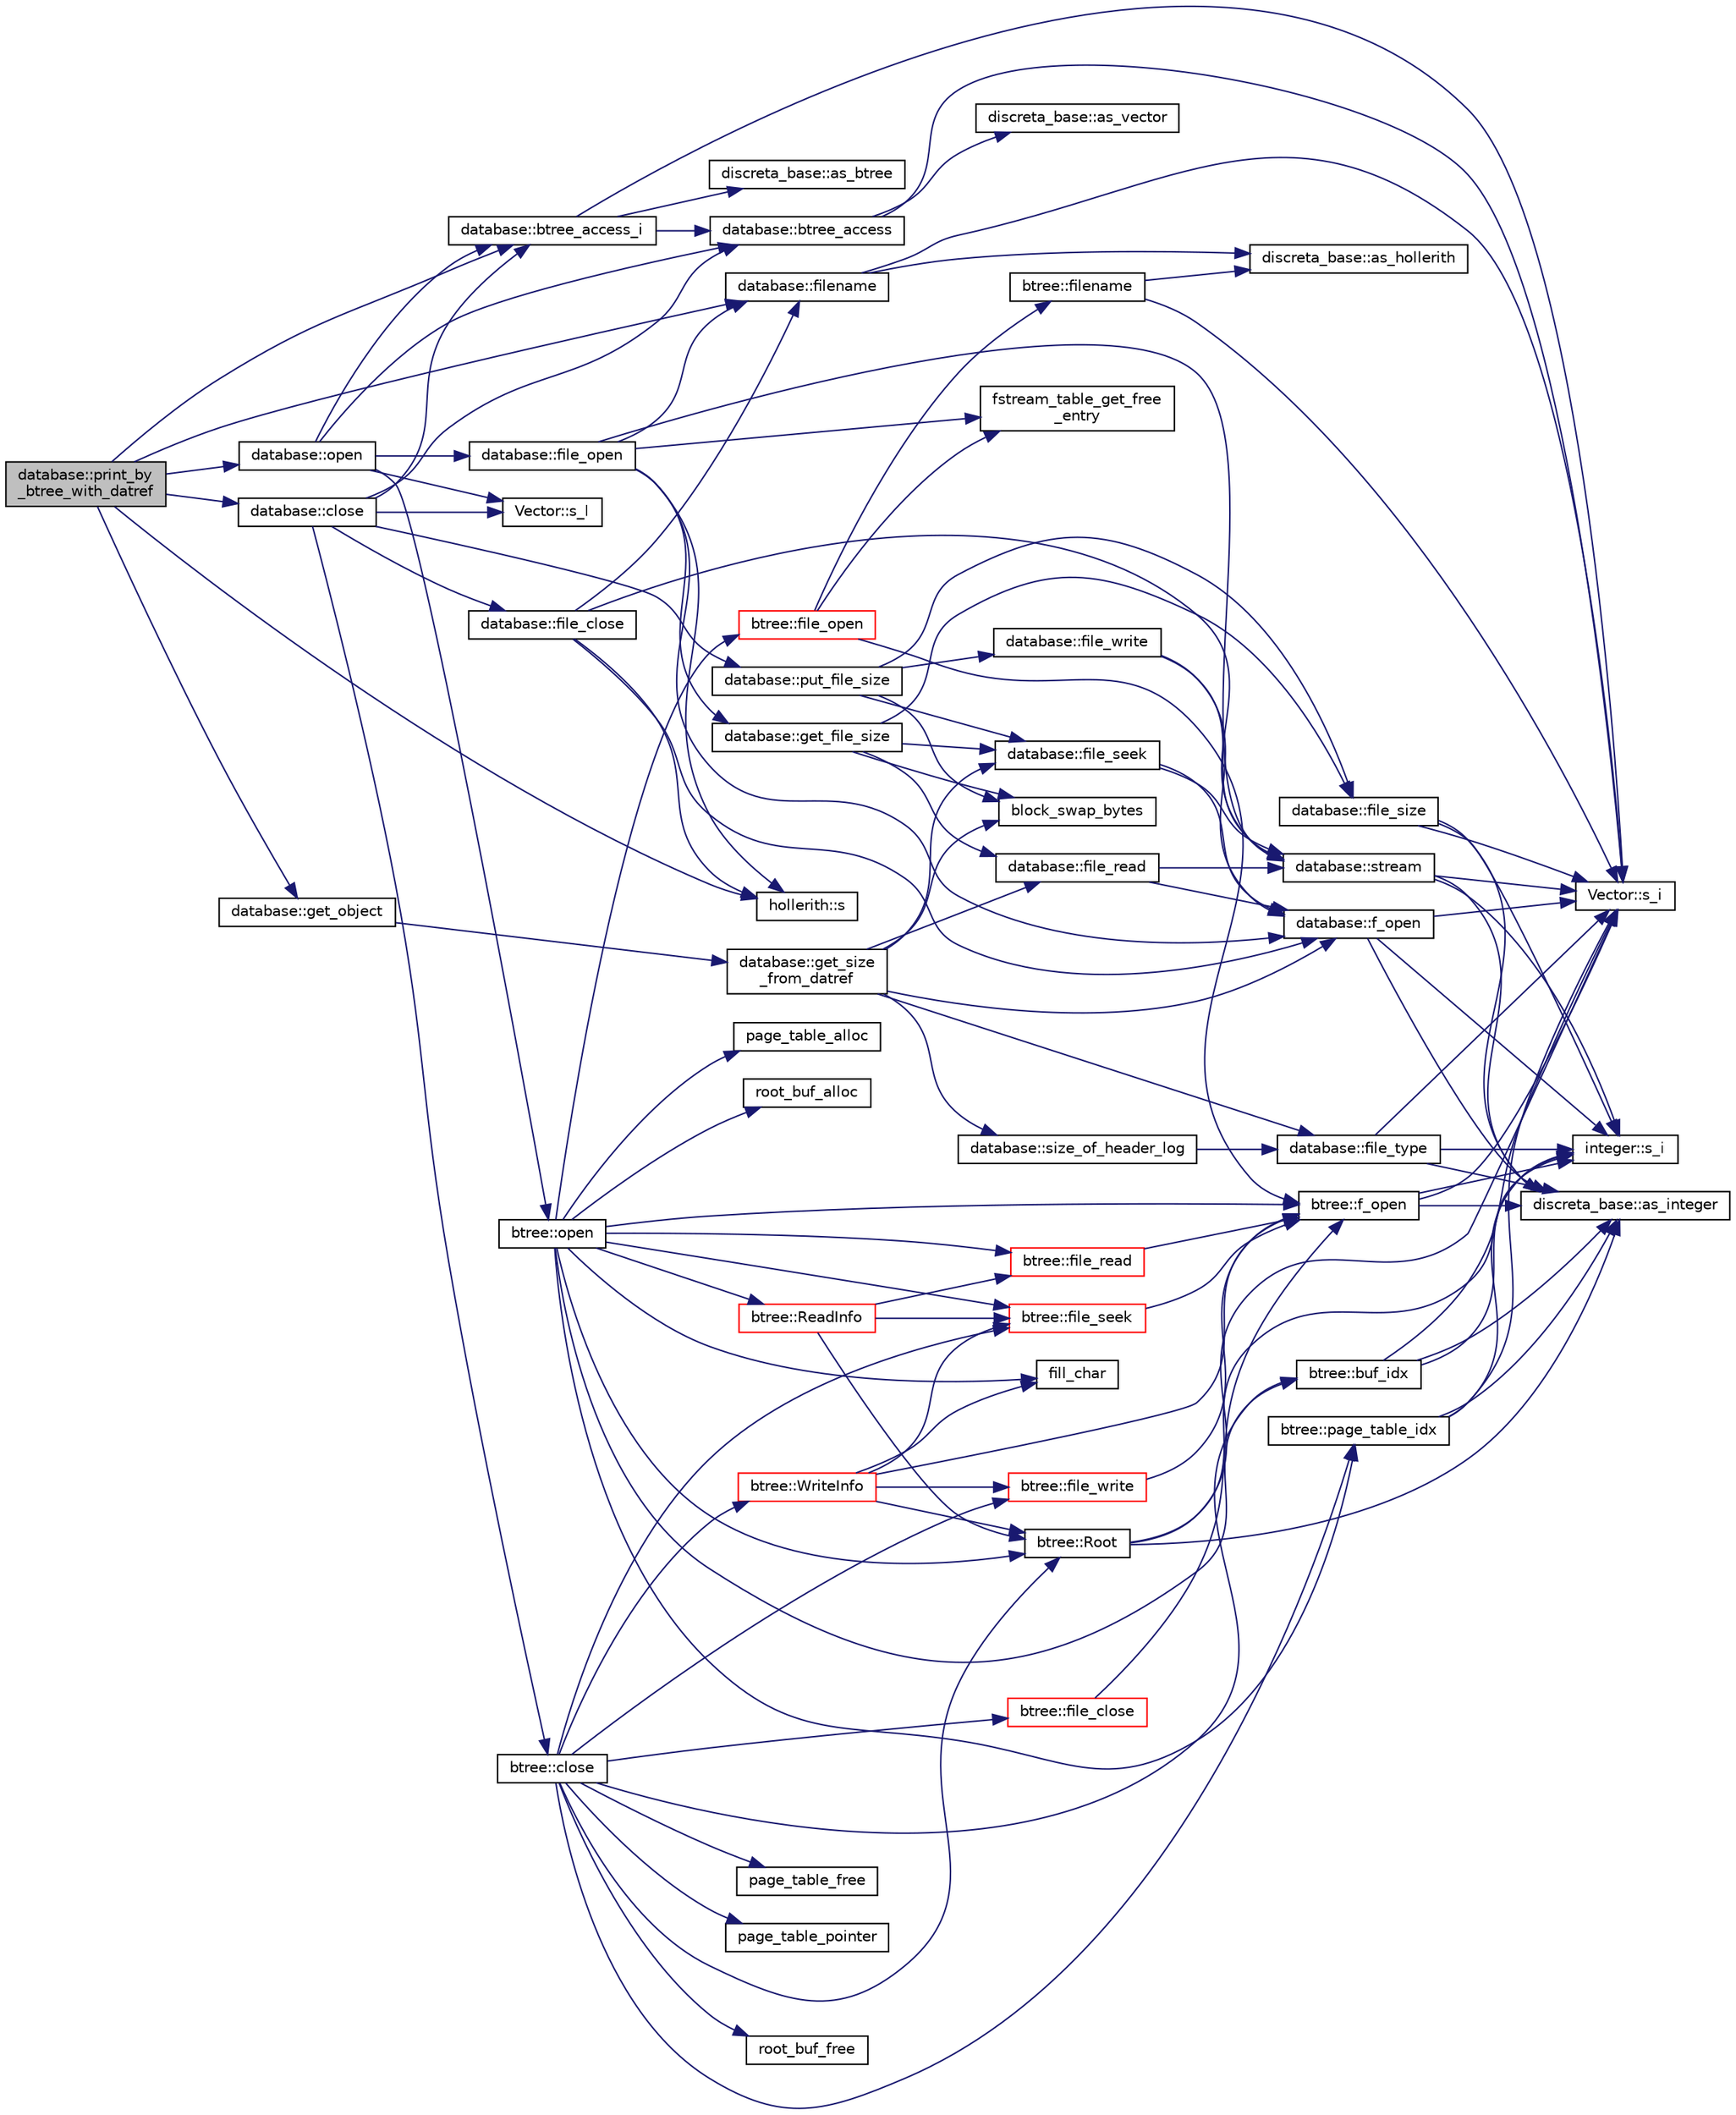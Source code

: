 digraph "database::print_by_btree_with_datref"
{
  edge [fontname="Helvetica",fontsize="10",labelfontname="Helvetica",labelfontsize="10"];
  node [fontname="Helvetica",fontsize="10",shape=record];
  rankdir="LR";
  Node2788 [label="database::print_by\l_btree_with_datref",height=0.2,width=0.4,color="black", fillcolor="grey75", style="filled", fontcolor="black"];
  Node2788 -> Node2789 [color="midnightblue",fontsize="10",style="solid",fontname="Helvetica"];
  Node2789 [label="database::btree_access_i",height=0.2,width=0.4,color="black", fillcolor="white", style="filled",URL="$db/d72/classdatabase.html#a215047d1b32b8bd54f91a7bdca168eee"];
  Node2789 -> Node2790 [color="midnightblue",fontsize="10",style="solid",fontname="Helvetica"];
  Node2790 [label="database::btree_access",height=0.2,width=0.4,color="black", fillcolor="white", style="filled",URL="$db/d72/classdatabase.html#a30109ba5488b06111439f887fc1ac499"];
  Node2790 -> Node2791 [color="midnightblue",fontsize="10",style="solid",fontname="Helvetica"];
  Node2791 [label="Vector::s_i",height=0.2,width=0.4,color="black", fillcolor="white", style="filled",URL="$d5/db2/class_vector.html#a1c4fe1752523df8119f70dd550244871"];
  Node2790 -> Node2792 [color="midnightblue",fontsize="10",style="solid",fontname="Helvetica"];
  Node2792 [label="discreta_base::as_vector",height=0.2,width=0.4,color="black", fillcolor="white", style="filled",URL="$d7/d71/classdiscreta__base.html#a7bdd6cae39c380b128ee9e17e42cf020"];
  Node2789 -> Node2791 [color="midnightblue",fontsize="10",style="solid",fontname="Helvetica"];
  Node2789 -> Node2793 [color="midnightblue",fontsize="10",style="solid",fontname="Helvetica"];
  Node2793 [label="discreta_base::as_btree",height=0.2,width=0.4,color="black", fillcolor="white", style="filled",URL="$d7/d71/classdiscreta__base.html#a78e76674cef2ec113c17989c11288778"];
  Node2788 -> Node2794 [color="midnightblue",fontsize="10",style="solid",fontname="Helvetica"];
  Node2794 [label="database::open",height=0.2,width=0.4,color="black", fillcolor="white", style="filled",URL="$db/d72/classdatabase.html#a65e8eccf98ecab4d55fb25bacaae6a19"];
  Node2794 -> Node2795 [color="midnightblue",fontsize="10",style="solid",fontname="Helvetica"];
  Node2795 [label="database::file_open",height=0.2,width=0.4,color="black", fillcolor="white", style="filled",URL="$db/d72/classdatabase.html#a33494febd887d058f862ef6001d4a044"];
  Node2795 -> Node2796 [color="midnightblue",fontsize="10",style="solid",fontname="Helvetica"];
  Node2796 [label="fstream_table_get_free\l_entry",height=0.2,width=0.4,color="black", fillcolor="white", style="filled",URL="$d8/d5a/btree_8_c.html#abcbcbf20417d165bbdd434e9457d7d56"];
  Node2795 -> Node2797 [color="midnightblue",fontsize="10",style="solid",fontname="Helvetica"];
  Node2797 [label="database::filename",height=0.2,width=0.4,color="black", fillcolor="white", style="filled",URL="$db/d72/classdatabase.html#a0d239d767658aca51abbea00148b8b2f"];
  Node2797 -> Node2791 [color="midnightblue",fontsize="10",style="solid",fontname="Helvetica"];
  Node2797 -> Node2798 [color="midnightblue",fontsize="10",style="solid",fontname="Helvetica"];
  Node2798 [label="discreta_base::as_hollerith",height=0.2,width=0.4,color="black", fillcolor="white", style="filled",URL="$d7/d71/classdiscreta__base.html#a3e66f82711f314710107e2f29e589690"];
  Node2795 -> Node2799 [color="midnightblue",fontsize="10",style="solid",fontname="Helvetica"];
  Node2799 [label="database::stream",height=0.2,width=0.4,color="black", fillcolor="white", style="filled",URL="$db/d72/classdatabase.html#a8b91f87e7cd92b8207cbc48edde9d69e"];
  Node2799 -> Node2791 [color="midnightblue",fontsize="10",style="solid",fontname="Helvetica"];
  Node2799 -> Node2800 [color="midnightblue",fontsize="10",style="solid",fontname="Helvetica"];
  Node2800 [label="discreta_base::as_integer",height=0.2,width=0.4,color="black", fillcolor="white", style="filled",URL="$d7/d71/classdiscreta__base.html#a00d7691eaf874fd283d942692fe8dd26"];
  Node2799 -> Node2801 [color="midnightblue",fontsize="10",style="solid",fontname="Helvetica"];
  Node2801 [label="integer::s_i",height=0.2,width=0.4,color="black", fillcolor="white", style="filled",URL="$d0/de5/classinteger.html#adf28e9f94d4c844adaa950deeb80b904"];
  Node2795 -> Node2802 [color="midnightblue",fontsize="10",style="solid",fontname="Helvetica"];
  Node2802 [label="database::f_open",height=0.2,width=0.4,color="black", fillcolor="white", style="filled",URL="$db/d72/classdatabase.html#a2cac52c70b09d1a6771bddab2220b3e7"];
  Node2802 -> Node2791 [color="midnightblue",fontsize="10",style="solid",fontname="Helvetica"];
  Node2802 -> Node2800 [color="midnightblue",fontsize="10",style="solid",fontname="Helvetica"];
  Node2802 -> Node2801 [color="midnightblue",fontsize="10",style="solid",fontname="Helvetica"];
  Node2795 -> Node2803 [color="midnightblue",fontsize="10",style="solid",fontname="Helvetica"];
  Node2803 [label="database::get_file_size",height=0.2,width=0.4,color="black", fillcolor="white", style="filled",URL="$db/d72/classdatabase.html#a3f59b9585dfaa4c0f45c00388a128aaf"];
  Node2803 -> Node2804 [color="midnightblue",fontsize="10",style="solid",fontname="Helvetica"];
  Node2804 [label="database::file_seek",height=0.2,width=0.4,color="black", fillcolor="white", style="filled",URL="$db/d72/classdatabase.html#a67ff377651f4ac089241ebff60e17ed6"];
  Node2804 -> Node2802 [color="midnightblue",fontsize="10",style="solid",fontname="Helvetica"];
  Node2804 -> Node2799 [color="midnightblue",fontsize="10",style="solid",fontname="Helvetica"];
  Node2803 -> Node2805 [color="midnightblue",fontsize="10",style="solid",fontname="Helvetica"];
  Node2805 [label="database::file_read",height=0.2,width=0.4,color="black", fillcolor="white", style="filled",URL="$db/d72/classdatabase.html#ac743549af82d694be57c5a120987ed37"];
  Node2805 -> Node2802 [color="midnightblue",fontsize="10",style="solid",fontname="Helvetica"];
  Node2805 -> Node2799 [color="midnightblue",fontsize="10",style="solid",fontname="Helvetica"];
  Node2803 -> Node2806 [color="midnightblue",fontsize="10",style="solid",fontname="Helvetica"];
  Node2806 [label="block_swap_bytes",height=0.2,width=0.4,color="black", fillcolor="white", style="filled",URL="$d5/db4/io__and__os_8h.html#a55c0738dadea7a508621f4af1e9ff8f3"];
  Node2803 -> Node2807 [color="midnightblue",fontsize="10",style="solid",fontname="Helvetica"];
  Node2807 [label="database::file_size",height=0.2,width=0.4,color="black", fillcolor="white", style="filled",URL="$db/d72/classdatabase.html#a8547ac1fa93cdcd8ec464cac1ec24c5d"];
  Node2807 -> Node2791 [color="midnightblue",fontsize="10",style="solid",fontname="Helvetica"];
  Node2807 -> Node2800 [color="midnightblue",fontsize="10",style="solid",fontname="Helvetica"];
  Node2807 -> Node2801 [color="midnightblue",fontsize="10",style="solid",fontname="Helvetica"];
  Node2795 -> Node2808 [color="midnightblue",fontsize="10",style="solid",fontname="Helvetica"];
  Node2808 [label="hollerith::s",height=0.2,width=0.4,color="black", fillcolor="white", style="filled",URL="$d8/d99/classhollerith.html#af61fce2d06f211b25fe3838e4dfee77a"];
  Node2794 -> Node2790 [color="midnightblue",fontsize="10",style="solid",fontname="Helvetica"];
  Node2794 -> Node2809 [color="midnightblue",fontsize="10",style="solid",fontname="Helvetica"];
  Node2809 [label="Vector::s_l",height=0.2,width=0.4,color="black", fillcolor="white", style="filled",URL="$d5/db2/class_vector.html#ad2dc082288f858d22a528832289e0704"];
  Node2794 -> Node2789 [color="midnightblue",fontsize="10",style="solid",fontname="Helvetica"];
  Node2794 -> Node2810 [color="midnightblue",fontsize="10",style="solid",fontname="Helvetica"];
  Node2810 [label="btree::open",height=0.2,width=0.4,color="black", fillcolor="white", style="filled",URL="$dd/db0/classbtree.html#a3e718949f1be6057839463292a60297a"];
  Node2810 -> Node2811 [color="midnightblue",fontsize="10",style="solid",fontname="Helvetica"];
  Node2811 [label="btree::f_open",height=0.2,width=0.4,color="black", fillcolor="white", style="filled",URL="$dd/db0/classbtree.html#a192d74607f02ea8e0ad631d6e6fd6704"];
  Node2811 -> Node2791 [color="midnightblue",fontsize="10",style="solid",fontname="Helvetica"];
  Node2811 -> Node2800 [color="midnightblue",fontsize="10",style="solid",fontname="Helvetica"];
  Node2811 -> Node2801 [color="midnightblue",fontsize="10",style="solid",fontname="Helvetica"];
  Node2810 -> Node2812 [color="midnightblue",fontsize="10",style="solid",fontname="Helvetica"];
  Node2812 [label="btree::file_open",height=0.2,width=0.4,color="red", fillcolor="white", style="filled",URL="$dd/db0/classbtree.html#a17544d63a6ebcf6315a500af3d4e3837"];
  Node2812 -> Node2796 [color="midnightblue",fontsize="10",style="solid",fontname="Helvetica"];
  Node2812 -> Node2813 [color="midnightblue",fontsize="10",style="solid",fontname="Helvetica"];
  Node2813 [label="btree::filename",height=0.2,width=0.4,color="black", fillcolor="white", style="filled",URL="$dd/db0/classbtree.html#ac15638387eb5a165403b8f73d584fe5a"];
  Node2813 -> Node2791 [color="midnightblue",fontsize="10",style="solid",fontname="Helvetica"];
  Node2813 -> Node2798 [color="midnightblue",fontsize="10",style="solid",fontname="Helvetica"];
  Node2812 -> Node2811 [color="midnightblue",fontsize="10",style="solid",fontname="Helvetica"];
  Node2810 -> Node2815 [color="midnightblue",fontsize="10",style="solid",fontname="Helvetica"];
  Node2815 [label="btree::buf_idx",height=0.2,width=0.4,color="black", fillcolor="white", style="filled",URL="$dd/db0/classbtree.html#a6a928fc93c93d8b5a83ad1ba699b453e"];
  Node2815 -> Node2791 [color="midnightblue",fontsize="10",style="solid",fontname="Helvetica"];
  Node2815 -> Node2800 [color="midnightblue",fontsize="10",style="solid",fontname="Helvetica"];
  Node2815 -> Node2801 [color="midnightblue",fontsize="10",style="solid",fontname="Helvetica"];
  Node2810 -> Node2816 [color="midnightblue",fontsize="10",style="solid",fontname="Helvetica"];
  Node2816 [label="root_buf_alloc",height=0.2,width=0.4,color="black", fillcolor="white", style="filled",URL="$d8/d5a/btree_8_c.html#adaf8ad4d29fb934114aac1785476c237"];
  Node2810 -> Node2817 [color="midnightblue",fontsize="10",style="solid",fontname="Helvetica"];
  Node2817 [label="fill_char",height=0.2,width=0.4,color="black", fillcolor="white", style="filled",URL="$d9/d60/discreta_8h.html#a0429f5462bfcfd509d83bc1f7ebfc818"];
  Node2810 -> Node2818 [color="midnightblue",fontsize="10",style="solid",fontname="Helvetica"];
  Node2818 [label="btree::page_table_idx",height=0.2,width=0.4,color="black", fillcolor="white", style="filled",URL="$dd/db0/classbtree.html#abc6a6f309e4c61cb5a7f4c4a248d384d"];
  Node2818 -> Node2791 [color="midnightblue",fontsize="10",style="solid",fontname="Helvetica"];
  Node2818 -> Node2800 [color="midnightblue",fontsize="10",style="solid",fontname="Helvetica"];
  Node2818 -> Node2801 [color="midnightblue",fontsize="10",style="solid",fontname="Helvetica"];
  Node2810 -> Node2819 [color="midnightblue",fontsize="10",style="solid",fontname="Helvetica"];
  Node2819 [label="page_table_alloc",height=0.2,width=0.4,color="black", fillcolor="white", style="filled",URL="$d9/d60/discreta_8h.html#afbb04bcc679aa004c0bc9e0f34c7bf4c"];
  Node2810 -> Node2820 [color="midnightblue",fontsize="10",style="solid",fontname="Helvetica"];
  Node2820 [label="btree::ReadInfo",height=0.2,width=0.4,color="red", fillcolor="white", style="filled",URL="$dd/db0/classbtree.html#a482ac8e066ebb0c408b3cc92fc08258c"];
  Node2820 -> Node2821 [color="midnightblue",fontsize="10",style="solid",fontname="Helvetica"];
  Node2821 [label="btree::file_seek",height=0.2,width=0.4,color="red", fillcolor="white", style="filled",URL="$dd/db0/classbtree.html#a829c985973c7c164fda2d81398e13504"];
  Node2821 -> Node2811 [color="midnightblue",fontsize="10",style="solid",fontname="Helvetica"];
  Node2820 -> Node2822 [color="midnightblue",fontsize="10",style="solid",fontname="Helvetica"];
  Node2822 [label="btree::file_read",height=0.2,width=0.4,color="red", fillcolor="white", style="filled",URL="$dd/db0/classbtree.html#ab0b9bbc01c3d3836048934e90aec5f6c"];
  Node2822 -> Node2811 [color="midnightblue",fontsize="10",style="solid",fontname="Helvetica"];
  Node2820 -> Node2825 [color="midnightblue",fontsize="10",style="solid",fontname="Helvetica"];
  Node2825 [label="btree::Root",height=0.2,width=0.4,color="black", fillcolor="white", style="filled",URL="$dd/db0/classbtree.html#a2fd65be715ab94bf4a764c4f582a642b"];
  Node2825 -> Node2791 [color="midnightblue",fontsize="10",style="solid",fontname="Helvetica"];
  Node2825 -> Node2800 [color="midnightblue",fontsize="10",style="solid",fontname="Helvetica"];
  Node2825 -> Node2801 [color="midnightblue",fontsize="10",style="solid",fontname="Helvetica"];
  Node2810 -> Node2825 [color="midnightblue",fontsize="10",style="solid",fontname="Helvetica"];
  Node2810 -> Node2821 [color="midnightblue",fontsize="10",style="solid",fontname="Helvetica"];
  Node2810 -> Node2822 [color="midnightblue",fontsize="10",style="solid",fontname="Helvetica"];
  Node2788 -> Node2797 [color="midnightblue",fontsize="10",style="solid",fontname="Helvetica"];
  Node2788 -> Node2808 [color="midnightblue",fontsize="10",style="solid",fontname="Helvetica"];
  Node2788 -> Node2826 [color="midnightblue",fontsize="10",style="solid",fontname="Helvetica"];
  Node2826 [label="database::get_object",height=0.2,width=0.4,color="black", fillcolor="white", style="filled",URL="$db/d72/classdatabase.html#a2f58ec1301addabc2fb6544038e108c6"];
  Node2826 -> Node2827 [color="midnightblue",fontsize="10",style="solid",fontname="Helvetica"];
  Node2827 [label="database::get_size\l_from_datref",height=0.2,width=0.4,color="black", fillcolor="white", style="filled",URL="$db/d72/classdatabase.html#ae71e4c19b07a2d67682fbd4b069e9a7e"];
  Node2827 -> Node2802 [color="midnightblue",fontsize="10",style="solid",fontname="Helvetica"];
  Node2827 -> Node2828 [color="midnightblue",fontsize="10",style="solid",fontname="Helvetica"];
  Node2828 [label="database::file_type",height=0.2,width=0.4,color="black", fillcolor="white", style="filled",URL="$db/d72/classdatabase.html#a9dce80d625548b03b8317641b674cd9b"];
  Node2828 -> Node2791 [color="midnightblue",fontsize="10",style="solid",fontname="Helvetica"];
  Node2828 -> Node2800 [color="midnightblue",fontsize="10",style="solid",fontname="Helvetica"];
  Node2828 -> Node2801 [color="midnightblue",fontsize="10",style="solid",fontname="Helvetica"];
  Node2827 -> Node2804 [color="midnightblue",fontsize="10",style="solid",fontname="Helvetica"];
  Node2827 -> Node2829 [color="midnightblue",fontsize="10",style="solid",fontname="Helvetica"];
  Node2829 [label="database::size_of_header_log",height=0.2,width=0.4,color="black", fillcolor="white", style="filled",URL="$db/d72/classdatabase.html#a2ed2d1231bc36e5267f6a8bac422738d"];
  Node2829 -> Node2828 [color="midnightblue",fontsize="10",style="solid",fontname="Helvetica"];
  Node2827 -> Node2805 [color="midnightblue",fontsize="10",style="solid",fontname="Helvetica"];
  Node2827 -> Node2806 [color="midnightblue",fontsize="10",style="solid",fontname="Helvetica"];
  Node2788 -> Node2830 [color="midnightblue",fontsize="10",style="solid",fontname="Helvetica"];
  Node2830 [label="database::close",height=0.2,width=0.4,color="black", fillcolor="white", style="filled",URL="$db/d72/classdatabase.html#acdc74d15f711cab1c165989723d45caf"];
  Node2830 -> Node2831 [color="midnightblue",fontsize="10",style="solid",fontname="Helvetica"];
  Node2831 [label="database::put_file_size",height=0.2,width=0.4,color="black", fillcolor="white", style="filled",URL="$db/d72/classdatabase.html#a3490df2b9feac3d2cfab8a5d00033ab4"];
  Node2831 -> Node2804 [color="midnightblue",fontsize="10",style="solid",fontname="Helvetica"];
  Node2831 -> Node2807 [color="midnightblue",fontsize="10",style="solid",fontname="Helvetica"];
  Node2831 -> Node2806 [color="midnightblue",fontsize="10",style="solid",fontname="Helvetica"];
  Node2831 -> Node2832 [color="midnightblue",fontsize="10",style="solid",fontname="Helvetica"];
  Node2832 [label="database::file_write",height=0.2,width=0.4,color="black", fillcolor="white", style="filled",URL="$db/d72/classdatabase.html#a42d32ba51ad8ccd2a0adfd1a147f6230"];
  Node2832 -> Node2802 [color="midnightblue",fontsize="10",style="solid",fontname="Helvetica"];
  Node2832 -> Node2799 [color="midnightblue",fontsize="10",style="solid",fontname="Helvetica"];
  Node2830 -> Node2833 [color="midnightblue",fontsize="10",style="solid",fontname="Helvetica"];
  Node2833 [label="database::file_close",height=0.2,width=0.4,color="black", fillcolor="white", style="filled",URL="$db/d72/classdatabase.html#a2c40bcffaf69fb166b6ac1bafee50baf"];
  Node2833 -> Node2799 [color="midnightblue",fontsize="10",style="solid",fontname="Helvetica"];
  Node2833 -> Node2802 [color="midnightblue",fontsize="10",style="solid",fontname="Helvetica"];
  Node2833 -> Node2797 [color="midnightblue",fontsize="10",style="solid",fontname="Helvetica"];
  Node2833 -> Node2808 [color="midnightblue",fontsize="10",style="solid",fontname="Helvetica"];
  Node2830 -> Node2790 [color="midnightblue",fontsize="10",style="solid",fontname="Helvetica"];
  Node2830 -> Node2809 [color="midnightblue",fontsize="10",style="solid",fontname="Helvetica"];
  Node2830 -> Node2789 [color="midnightblue",fontsize="10",style="solid",fontname="Helvetica"];
  Node2830 -> Node2834 [color="midnightblue",fontsize="10",style="solid",fontname="Helvetica"];
  Node2834 [label="btree::close",height=0.2,width=0.4,color="black", fillcolor="white", style="filled",URL="$dd/db0/classbtree.html#acdd59b8696e09dc1c76356902fb35cbd"];
  Node2834 -> Node2815 [color="midnightblue",fontsize="10",style="solid",fontname="Helvetica"];
  Node2834 -> Node2821 [color="midnightblue",fontsize="10",style="solid",fontname="Helvetica"];
  Node2834 -> Node2825 [color="midnightblue",fontsize="10",style="solid",fontname="Helvetica"];
  Node2834 -> Node2835 [color="midnightblue",fontsize="10",style="solid",fontname="Helvetica"];
  Node2835 [label="btree::file_write",height=0.2,width=0.4,color="red", fillcolor="white", style="filled",URL="$dd/db0/classbtree.html#ae5d8a2538af6625ee95573329c8e991b"];
  Node2835 -> Node2811 [color="midnightblue",fontsize="10",style="solid",fontname="Helvetica"];
  Node2834 -> Node2836 [color="midnightblue",fontsize="10",style="solid",fontname="Helvetica"];
  Node2836 [label="page_table_pointer",height=0.2,width=0.4,color="black", fillcolor="white", style="filled",URL="$d9/d60/discreta_8h.html#a53208086adbea2817fe45f917410d9d0"];
  Node2834 -> Node2818 [color="midnightblue",fontsize="10",style="solid",fontname="Helvetica"];
  Node2834 -> Node2837 [color="midnightblue",fontsize="10",style="solid",fontname="Helvetica"];
  Node2837 [label="btree::WriteInfo",height=0.2,width=0.4,color="red", fillcolor="white", style="filled",URL="$dd/db0/classbtree.html#a4a8cdbdf67d06dc6caa53f3a9c83706a"];
  Node2837 -> Node2811 [color="midnightblue",fontsize="10",style="solid",fontname="Helvetica"];
  Node2837 -> Node2817 [color="midnightblue",fontsize="10",style="solid",fontname="Helvetica"];
  Node2837 -> Node2825 [color="midnightblue",fontsize="10",style="solid",fontname="Helvetica"];
  Node2837 -> Node2821 [color="midnightblue",fontsize="10",style="solid",fontname="Helvetica"];
  Node2837 -> Node2835 [color="midnightblue",fontsize="10",style="solid",fontname="Helvetica"];
  Node2834 -> Node2838 [color="midnightblue",fontsize="10",style="solid",fontname="Helvetica"];
  Node2838 [label="btree::file_close",height=0.2,width=0.4,color="red", fillcolor="white", style="filled",URL="$dd/db0/classbtree.html#a5cf61e38102a281c4368d1621ab10915"];
  Node2838 -> Node2811 [color="midnightblue",fontsize="10",style="solid",fontname="Helvetica"];
  Node2834 -> Node2839 [color="midnightblue",fontsize="10",style="solid",fontname="Helvetica"];
  Node2839 [label="root_buf_free",height=0.2,width=0.4,color="black", fillcolor="white", style="filled",URL="$d8/d5a/btree_8_c.html#af27aebe6706c704b92c1e0eb6c3f7a20"];
  Node2834 -> Node2840 [color="midnightblue",fontsize="10",style="solid",fontname="Helvetica"];
  Node2840 [label="page_table_free",height=0.2,width=0.4,color="black", fillcolor="white", style="filled",URL="$d9/d60/discreta_8h.html#af9680c039a4c1b0deaf6446ea45882e4"];
}
